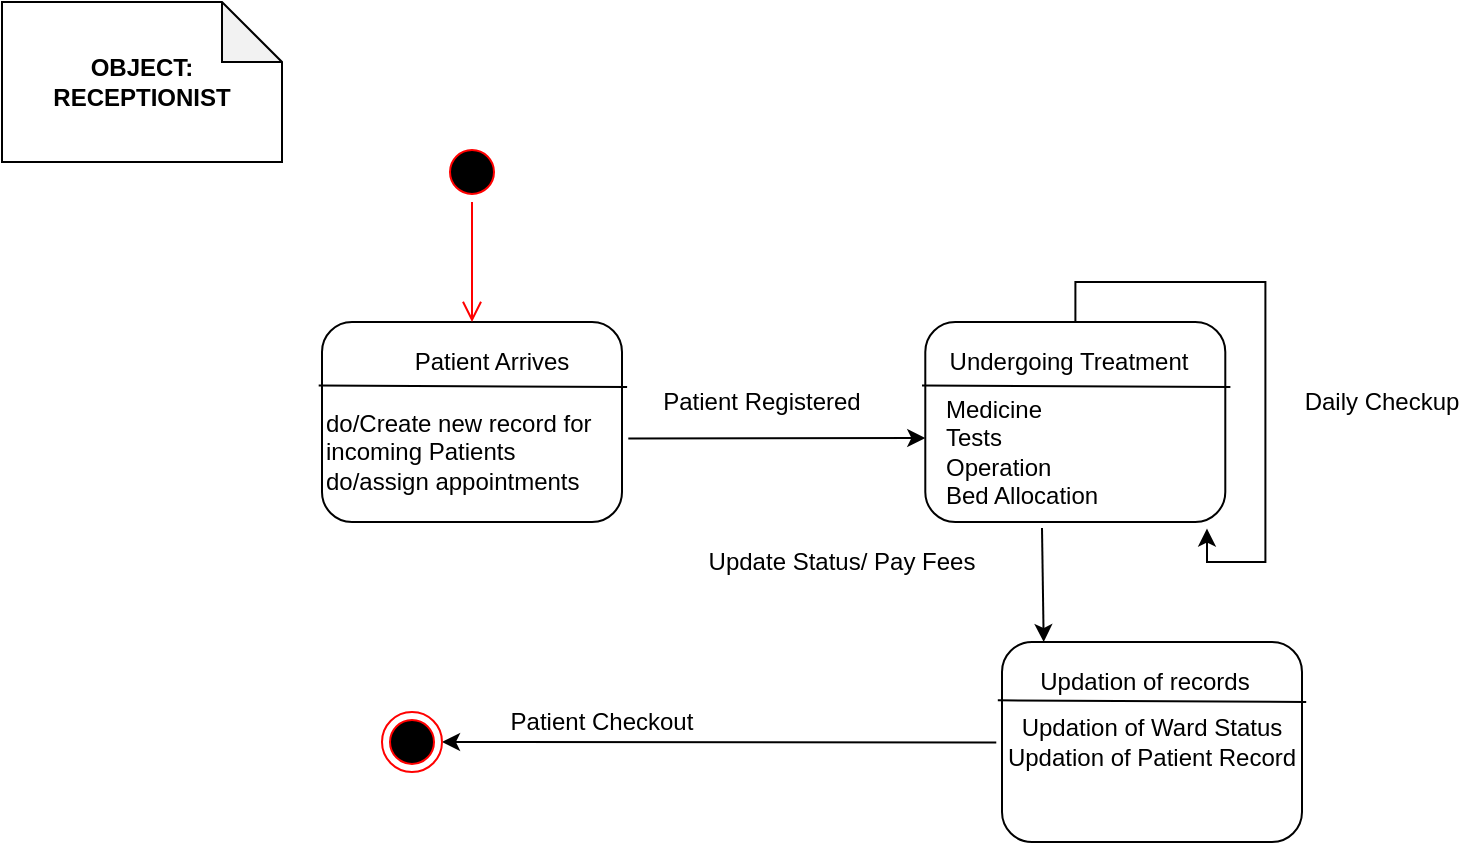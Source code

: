 <mxfile version="13.8.6" type="device"><diagram id="tPkv7kLsaX-wfIEv1Y36" name="Page-1"><mxGraphModel dx="1695" dy="418" grid="1" gridSize="10" guides="1" tooltips="1" connect="1" arrows="1" fold="1" page="1" pageScale="1" pageWidth="827" pageHeight="1169" math="0" shadow="0"><root><mxCell id="0"/><mxCell id="1" parent="0"/><mxCell id="YKwKjqA8J8bRpR0uHzkF-1" value="&lt;b&gt;OBJECT:&lt;br&gt;RECEPTIONIST&lt;br&gt;&lt;/b&gt;" style="shape=note;whiteSpace=wrap;html=1;backgroundOutline=1;darkOpacity=0.05;" parent="1" vertex="1"><mxGeometry x="-790" y="30" width="140" height="80" as="geometry"/></mxCell><mxCell id="YKwKjqA8J8bRpR0uHzkF-2" value="" style="rounded=1;whiteSpace=wrap;html=1;" parent="1" vertex="1"><mxGeometry x="-630" y="190" width="150" height="100" as="geometry"/></mxCell><mxCell id="YKwKjqA8J8bRpR0uHzkF-3" value="" style="endArrow=none;html=1;exitX=-0.011;exitY=0.317;exitDx=0;exitDy=0;exitPerimeter=0;entryX=1.017;entryY=0.325;entryDx=0;entryDy=0;entryPerimeter=0;" parent="1" source="YKwKjqA8J8bRpR0uHzkF-2" target="YKwKjqA8J8bRpR0uHzkF-2" edge="1"><mxGeometry width="50" height="50" relative="1" as="geometry"><mxPoint x="-640" y="228" as="sourcePoint"/><mxPoint x="-479" y="228" as="targetPoint"/></mxGeometry></mxCell><mxCell id="YKwKjqA8J8bRpR0uHzkF-5" value="" style="rounded=1;whiteSpace=wrap;html=1;" parent="1" vertex="1"><mxGeometry x="-328.35" y="190" width="150" height="100" as="geometry"/></mxCell><mxCell id="YKwKjqA8J8bRpR0uHzkF-6" value="" style="endArrow=none;html=1;exitX=-0.011;exitY=0.317;exitDx=0;exitDy=0;exitPerimeter=0;entryX=1.017;entryY=0.325;entryDx=0;entryDy=0;entryPerimeter=0;" parent="1" source="YKwKjqA8J8bRpR0uHzkF-5" target="YKwKjqA8J8bRpR0uHzkF-5" edge="1"><mxGeometry width="50" height="50" relative="1" as="geometry"><mxPoint x="-338.35" y="228" as="sourcePoint"/><mxPoint x="-177.35" y="228" as="targetPoint"/></mxGeometry></mxCell><mxCell id="YKwKjqA8J8bRpR0uHzkF-7" value="Patient Arrives" style="text;html=1;strokeColor=none;fillColor=none;align=center;verticalAlign=middle;whiteSpace=wrap;rounded=0;" parent="1" vertex="1"><mxGeometry x="-590" y="200" width="90" height="20" as="geometry"/></mxCell><mxCell id="YKwKjqA8J8bRpR0uHzkF-8" value="do/Create new record for incoming Patients&amp;nbsp; do/assign appointments" style="text;html=1;strokeColor=none;fillColor=none;align=left;verticalAlign=middle;whiteSpace=wrap;rounded=0;" parent="1" vertex="1"><mxGeometry x="-630" y="230" width="140" height="50" as="geometry"/></mxCell><mxCell id="YKwKjqA8J8bRpR0uHzkF-9" value="" style="endArrow=classic;html=1;exitX=1.021;exitY=0.582;exitDx=0;exitDy=0;exitPerimeter=0;" parent="1" source="YKwKjqA8J8bRpR0uHzkF-2" edge="1"><mxGeometry width="50" height="50" relative="1" as="geometry"><mxPoint x="-400" y="270" as="sourcePoint"/><mxPoint x="-328.35" y="248.024" as="targetPoint"/></mxGeometry></mxCell><mxCell id="YKwKjqA8J8bRpR0uHzkF-11" value="Patient Registered" style="text;html=1;strokeColor=none;fillColor=none;align=center;verticalAlign=middle;whiteSpace=wrap;rounded=0;" parent="1" vertex="1"><mxGeometry x="-470" y="220" width="120" height="20" as="geometry"/></mxCell><mxCell id="YKwKjqA8J8bRpR0uHzkF-12" value="Undergoing Treatment" style="text;html=1;strokeColor=none;fillColor=none;align=center;verticalAlign=middle;whiteSpace=wrap;rounded=0;" parent="1" vertex="1"><mxGeometry x="-320" y="200" width="126.65" height="20" as="geometry"/></mxCell><mxCell id="YKwKjqA8J8bRpR0uHzkF-13" value="Medicine&lt;br&gt;Tests&lt;br&gt;Operation&lt;br&gt;Bed Allocation" style="text;html=1;strokeColor=none;fillColor=none;align=left;verticalAlign=middle;whiteSpace=wrap;rounded=0;" parent="1" vertex="1"><mxGeometry x="-320" y="230" width="140" height="50" as="geometry"/></mxCell><mxCell id="YKwKjqA8J8bRpR0uHzkF-15" style="edgeStyle=orthogonalEdgeStyle;rounded=0;orthogonalLoop=1;jettySize=auto;html=1;entryX=0.939;entryY=1.033;entryDx=0;entryDy=0;entryPerimeter=0;" parent="1" source="YKwKjqA8J8bRpR0uHzkF-5" target="YKwKjqA8J8bRpR0uHzkF-5" edge="1"><mxGeometry relative="1" as="geometry"><mxPoint x="-170" y="270" as="targetPoint"/></mxGeometry></mxCell><mxCell id="YKwKjqA8J8bRpR0uHzkF-16" value="Daily Checkup" style="text;html=1;strokeColor=none;fillColor=none;align=center;verticalAlign=middle;whiteSpace=wrap;rounded=0;" parent="1" vertex="1"><mxGeometry x="-150" y="220" width="100" height="20" as="geometry"/></mxCell><mxCell id="YKwKjqA8J8bRpR0uHzkF-18" value="Update Status/ Pay Fees" style="text;html=1;strokeColor=none;fillColor=none;align=center;verticalAlign=middle;whiteSpace=wrap;rounded=0;" parent="1" vertex="1"><mxGeometry x="-440" y="300" width="140" height="20" as="geometry"/></mxCell><mxCell id="YKwKjqA8J8bRpR0uHzkF-19" value="" style="endArrow=classic;html=1;" parent="1" edge="1"><mxGeometry width="50" height="50" relative="1" as="geometry"><mxPoint x="-292.86" y="400.28" as="sourcePoint"/><mxPoint x="-570" y="400" as="targetPoint"/></mxGeometry></mxCell><mxCell id="YKwKjqA8J8bRpR0uHzkF-21" value="Patient Checkout" style="text;html=1;strokeColor=none;fillColor=none;align=center;verticalAlign=middle;whiteSpace=wrap;rounded=0;" parent="1" vertex="1"><mxGeometry x="-540" y="380" width="100" height="20" as="geometry"/></mxCell><mxCell id="YKwKjqA8J8bRpR0uHzkF-22" value="Updation of Ward Status&lt;br&gt;Updation of Patient Record" style="rounded=1;whiteSpace=wrap;html=1;" parent="1" vertex="1"><mxGeometry x="-290" y="350" width="150" height="100" as="geometry"/></mxCell><mxCell id="YKwKjqA8J8bRpR0uHzkF-23" value="Updation of records" style="text;html=1;strokeColor=none;fillColor=none;align=center;verticalAlign=middle;whiteSpace=wrap;rounded=0;" parent="1" vertex="1"><mxGeometry x="-281.65" y="360" width="126.65" height="20" as="geometry"/></mxCell><mxCell id="YKwKjqA8J8bRpR0uHzkF-24" value="" style="endArrow=none;html=1;exitX=-0.011;exitY=0.317;exitDx=0;exitDy=0;exitPerimeter=0;entryX=1.017;entryY=0.325;entryDx=0;entryDy=0;entryPerimeter=0;" parent="1" edge="1"><mxGeometry width="50" height="50" relative="1" as="geometry"><mxPoint x="-292.1" y="379.17" as="sourcePoint"/><mxPoint x="-137.9" y="379.97" as="targetPoint"/></mxGeometry></mxCell><mxCell id="YKwKjqA8J8bRpR0uHzkF-26" value="" style="endArrow=classic;html=1;entryX=0.139;entryY=0;entryDx=0;entryDy=0;entryPerimeter=0;" parent="1" target="YKwKjqA8J8bRpR0uHzkF-22" edge="1"><mxGeometry width="50" height="50" relative="1" as="geometry"><mxPoint x="-270" y="293" as="sourcePoint"/><mxPoint x="-270" y="330" as="targetPoint"/></mxGeometry></mxCell><mxCell id="YKwKjqA8J8bRpR0uHzkF-28" value="" style="ellipse;html=1;shape=endState;fillColor=#000000;strokeColor=#ff0000;align=left;" parent="1" vertex="1"><mxGeometry x="-600" y="385" width="30" height="30" as="geometry"/></mxCell><mxCell id="wO1kFR4Ty2250Ubc3jBq-3" value="" style="ellipse;html=1;shape=startState;fillColor=#000000;strokeColor=#ff0000;" vertex="1" parent="1"><mxGeometry x="-570" y="100" width="30" height="30" as="geometry"/></mxCell><mxCell id="wO1kFR4Ty2250Ubc3jBq-4" value="" style="edgeStyle=orthogonalEdgeStyle;html=1;verticalAlign=bottom;endArrow=open;endSize=8;strokeColor=#ff0000;" edge="1" source="wO1kFR4Ty2250Ubc3jBq-3" parent="1"><mxGeometry relative="1" as="geometry"><mxPoint x="-555" y="190" as="targetPoint"/></mxGeometry></mxCell></root></mxGraphModel></diagram></mxfile>